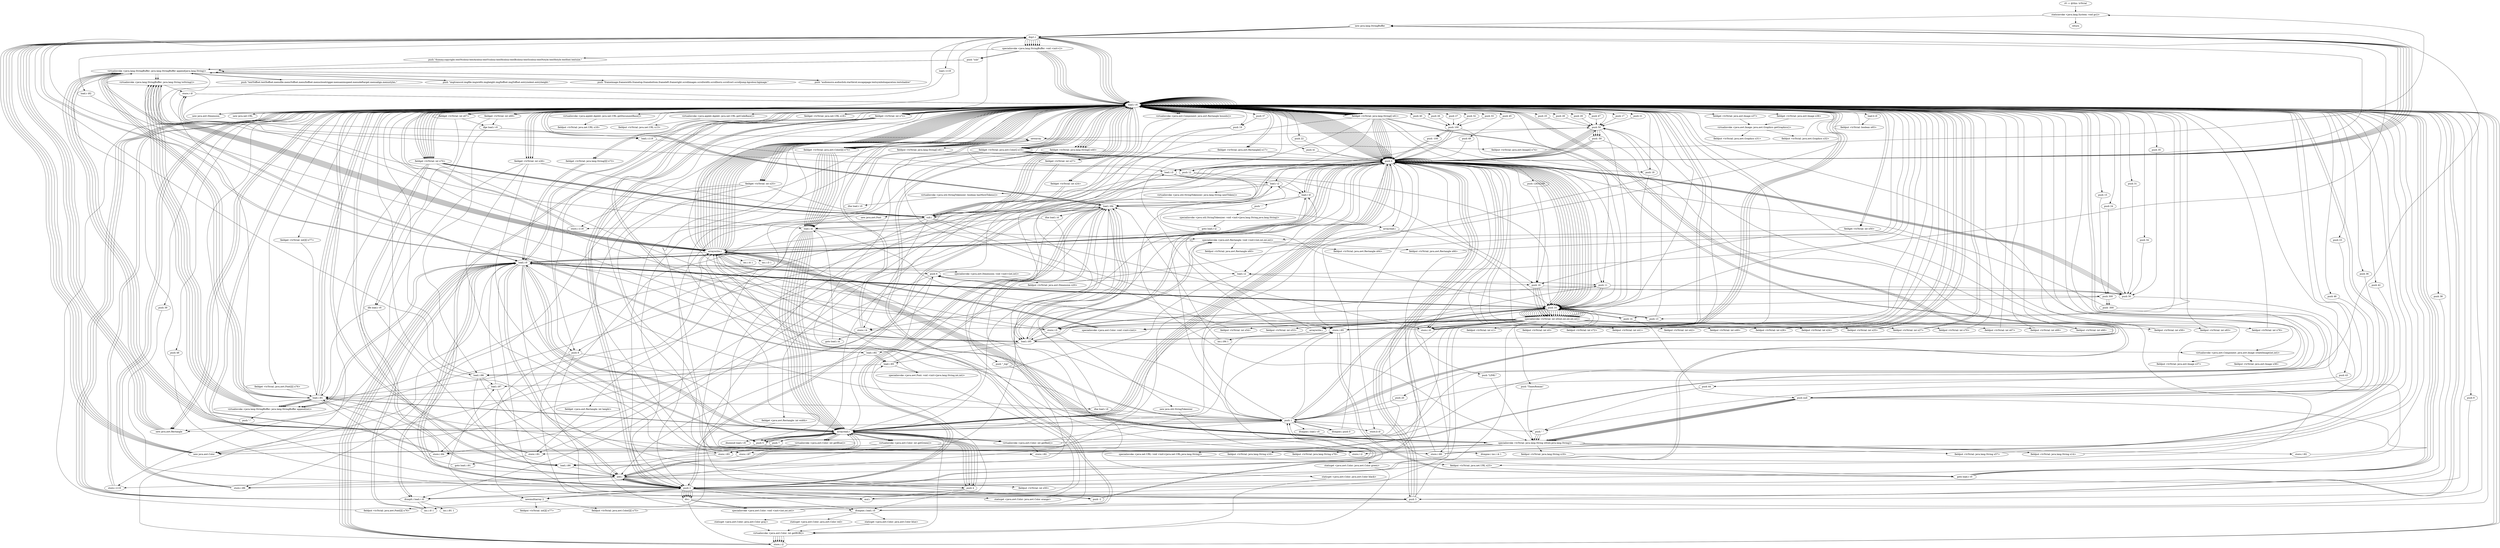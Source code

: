 digraph "" {
    "r0 := @this: tr5trial"
    "staticinvoke <java.lang.System: void gc()>"
    "r0 := @this: tr5trial"->"staticinvoke <java.lang.System: void gc()>";
    "new java.lang.StringBuffer"
    "staticinvoke <java.lang.System: void gc()>"->"new java.lang.StringBuffer";
    "dup1.r"
    "new java.lang.StringBuffer"->"dup1.r";
    "specialinvoke <java.lang.StringBuffer: void <init>()>"
    "dup1.r"->"specialinvoke <java.lang.StringBuffer: void <init>()>";
    "push \"dummy.copyright.textNcolour.textAcolour.textVcolour.textHcolour.textBcolour.textScolour.textNstyle.textHstyle.textfont.textsize.\""
    "specialinvoke <java.lang.StringBuffer: void <init>()>"->"push \"dummy.copyright.textNcolour.textAcolour.textVcolour.textHcolour.textBcolour.textScolour.textNstyle.textHstyle.textfont.textsize.\"";
    "virtualinvoke <java.lang.StringBuffer: java.lang.StringBuffer append(java.lang.String)>"
    "push \"dummy.copyright.textNcolour.textAcolour.textVcolour.textHcolour.textBcolour.textScolour.textNstyle.textHstyle.textfont.textsize.\""->"virtualinvoke <java.lang.StringBuffer: java.lang.StringBuffer append(java.lang.String)>";
    "push \"textYoffset.textXoffset.menufile.menuYoffset.menuXoffset.menuclosetrigger.menuanimspeed.menudeftarget.menualign.menustyles.\""
    "virtualinvoke <java.lang.StringBuffer: java.lang.StringBuffer append(java.lang.String)>"->"push \"textYoffset.textXoffset.menufile.menuYoffset.menuXoffset.menuclosetrigger.menuanimspeed.menudeftarget.menualign.menustyles.\"";
    "push \"textYoffset.textXoffset.menufile.menuYoffset.menuXoffset.menuclosetrigger.menuanimspeed.menudeftarget.menualign.menustyles.\""->"virtualinvoke <java.lang.StringBuffer: java.lang.StringBuffer append(java.lang.String)>";
    "push \"imgtranscol.imgfile.imgwidth.imgheight.imgXoffset.imgYoffset.entryindent.entryheight.\""
    "virtualinvoke <java.lang.StringBuffer: java.lang.StringBuffer append(java.lang.String)>"->"push \"imgtranscol.imgfile.imgwidth.imgheight.imgXoffset.imgYoffset.entryindent.entryheight.\"";
    "push \"imgtranscol.imgfile.imgwidth.imgheight.imgXoffset.imgYoffset.entryindent.entryheight.\""->"virtualinvoke <java.lang.StringBuffer: java.lang.StringBuffer append(java.lang.String)>";
    "push \"frameimage.framewidth.frametop.framebottom.frameleft.frameright.scrollimages.scrollwidth.scrollhoriz.scrollvert.scrolljump.bgcolour.bgimage.\""
    "virtualinvoke <java.lang.StringBuffer: java.lang.StringBuffer append(java.lang.String)>"->"push \"frameimage.framewidth.frametop.framebottom.frameleft.frameright.scrollimages.scrollwidth.scrollhoriz.scrollvert.scrolljump.bgcolour.bgimage.\"";
    "push \"frameimage.framewidth.frametop.framebottom.frameleft.frameright.scrollimages.scrollwidth.scrollhoriz.scrollvert.scrolljump.bgcolour.bgimage.\""->"virtualinvoke <java.lang.StringBuffer: java.lang.StringBuffer append(java.lang.String)>";
    "push \"audiomove.audioclick.startlevel.escapepage.textsymbolseparation.textshadow\""
    "virtualinvoke <java.lang.StringBuffer: java.lang.StringBuffer append(java.lang.String)>"->"push \"audiomove.audioclick.startlevel.escapepage.textsymbolseparation.textshadow\"";
    "push \"audiomove.audioclick.startlevel.escapepage.textsymbolseparation.textshadow\""->"virtualinvoke <java.lang.StringBuffer: java.lang.StringBuffer append(java.lang.String)>";
    "virtualinvoke <java.lang.StringBuffer: java.lang.String toString()>"
    "virtualinvoke <java.lang.StringBuffer: java.lang.StringBuffer append(java.lang.String)>"->"virtualinvoke <java.lang.StringBuffer: java.lang.String toString()>";
    "store.r i0"
    "virtualinvoke <java.lang.StringBuffer: java.lang.String toString()>"->"store.r i0";
    "load.r r0"
    "store.r i0"->"load.r r0";
    "push 50"
    "load.r r0"->"push 50";
    "newarray"
    "push 50"->"newarray";
    "fieldput <tr5trial: java.lang.String[] x61>"
    "newarray"->"fieldput <tr5trial: java.lang.String[] x61>";
    "push 0"
    "fieldput <tr5trial: java.lang.String[] x61>"->"push 0";
    "store.i i3"
    "push 0"->"store.i i3";
    "new java.util.StringTokenizer"
    "store.i i3"->"new java.util.StringTokenizer";
    "store.r i2"
    "new java.util.StringTokenizer"->"store.r i2";
    "load.r i2"
    "store.r i2"->"load.r i2";
    "load.r i0"
    "load.r i2"->"load.r i0";
    "push \".\""
    "load.r i0"->"push \".\"";
    "specialinvoke <java.util.StringTokenizer: void <init>(java.lang.String,java.lang.String)>"
    "push \".\""->"specialinvoke <java.util.StringTokenizer: void <init>(java.lang.String,java.lang.String)>";
    "goto load.r i2"
    "specialinvoke <java.util.StringTokenizer: void <init>(java.lang.String,java.lang.String)>"->"goto load.r i2";
    "goto load.r i2"->"load.r i2";
    "virtualinvoke <java.util.StringTokenizer: boolean hasMoreTokens()>"
    "load.r i2"->"virtualinvoke <java.util.StringTokenizer: boolean hasMoreTokens()>";
    "ifne load.r r0"
    "virtualinvoke <java.util.StringTokenizer: boolean hasMoreTokens()>"->"ifne load.r r0";
    "ifne load.r r0"->"load.r r0";
    "load.r r0"->"load.r r0";
    "push 1"
    "load.r r0"->"push 1";
    "push \" \""
    "push 1"->"push \" \"";
    "specialinvoke <tr5trial: java.lang.String x0(int,java.lang.String)>"
    "push \" \""->"specialinvoke <tr5trial: java.lang.String x0(int,java.lang.String)>";
    "fieldput <tr5trial: java.lang.String x16>"
    "specialinvoke <tr5trial: java.lang.String x0(int,java.lang.String)>"->"fieldput <tr5trial: java.lang.String x16>";
    "fieldput <tr5trial: java.lang.String x16>"->"load.r r0";
    "load.r r0"->"load.r r0";
    "push 14"
    "load.r r0"->"push 14";
    "push null"
    "push 14"->"push null";
    "push null"->"specialinvoke <tr5trial: java.lang.String x0(int,java.lang.String)>";
    "fieldput <tr5trial: java.lang.String x79>"
    "specialinvoke <tr5trial: java.lang.String x0(int,java.lang.String)>"->"fieldput <tr5trial: java.lang.String x79>";
    "fieldput <tr5trial: java.lang.String x79>"->"load.r r0";
    "load.r r0"->"load.r r0";
    "push 15"
    "load.r r0"->"push 15";
    "push 300"
    "push 15"->"push 300";
    "push -300"
    "push 300"->"push -300";
    "push -300"->"push 0";
    "push 10"
    "push 0"->"push 10";
    "specialinvoke <tr5trial: int x0(int,int,int,int,int)>"
    "push 10"->"specialinvoke <tr5trial: int x0(int,int,int,int,int)>";
    "fieldput <tr5trial: int x54>"
    "specialinvoke <tr5trial: int x0(int,int,int,int,int)>"->"fieldput <tr5trial: int x54>";
    "fieldput <tr5trial: int x54>"->"load.r r0";
    "load.r r0"->"load.r r0";
    "push 16"
    "load.r r0"->"push 16";
    "push 16"->"push 300";
    "push 300"->"push -300";
    "push 2"
    "push -300"->"push 2";
    "push 2"->"push 10";
    "push 10"->"specialinvoke <tr5trial: int x0(int,int,int,int,int)>";
    "fieldput <tr5trial: int x53>"
    "specialinvoke <tr5trial: int x0(int,int,int,int,int)>"->"fieldput <tr5trial: int x53>";
    "fieldput <tr5trial: int x53>"->"load.r r0";
    "load.r r0"->"load.r r0";
    "push 17"
    "load.r r0"->"push 17";
    "push 17"->"push 50";
    "push 50"->"push 0";
    "push 0"->"push 0";
    "push 0"->"push 10";
    "push 10"->"specialinvoke <tr5trial: int x0(int,int,int,int,int)>";
    "fieldput <tr5trial: int x1>"
    "specialinvoke <tr5trial: int x0(int,int,int,int,int)>"->"fieldput <tr5trial: int x1>";
    "fieldput <tr5trial: int x1>"->"load.r r0";
    "load.r r0"->"load.r r0";
    "push 18"
    "load.r r0"->"push 18";
    "push 18"->"push 50";
    "push 50"->"push 0";
    "push 0"->"push 10";
    "push 10"->"push 10";
    "push 10"->"specialinvoke <tr5trial: int x0(int,int,int,int,int)>";
    "fieldput <tr5trial: int x0>"
    "specialinvoke <tr5trial: int x0(int,int,int,int,int)>"->"fieldput <tr5trial: int x0>";
    "fieldput <tr5trial: int x0>"->"load.r r0";
    "load.r r0"->"load.r r0";
    "push 19"
    "load.r r0"->"push 19";
    "push \"_top\""
    "push 19"->"push \"_top\"";
    "push \"_top\""->"specialinvoke <tr5trial: java.lang.String x0(int,java.lang.String)>";
    "fieldput <tr5trial: java.lang.String x19>"
    "specialinvoke <tr5trial: java.lang.String x0(int,java.lang.String)>"->"fieldput <tr5trial: java.lang.String x19>";
    "fieldput <tr5trial: java.lang.String x19>"->"load.r r0";
    "push 20"
    "load.r r0"->"push 20";
    "push 20"->"push 1";
    "push 1"->"push 0";
    "push 0"->"push 0";
    "push 0"->"push 10";
    "push 10"->"specialinvoke <tr5trial: int x0(int,int,int,int,int)>";
    "specialinvoke <tr5trial: int x0(int,int,int,int,int)>"->"push 1";
    "ifcmpne.i push 0"
    "push 1"->"ifcmpne.i push 0";
    "ifcmpne.i push 0"->"push 1";
    "store.b i0"
    "push 1"->"store.b i0";
    "goto load.r r0"
    "store.b i0"->"goto load.r r0";
    "goto load.r r0"->"load.r r0";
    "load.b i0"
    "load.r r0"->"load.b i0";
    "fieldput <tr5trial: boolean x65>"
    "load.b i0"->"fieldput <tr5trial: boolean x65>";
    "fieldput <tr5trial: boolean x65>"->"load.r r0";
    "load.r r0"->"load.r r0";
    "push 21"
    "load.r r0"->"push 21";
    "push 21"->"push 50";
    "push 50"->"push 2";
    "push 3"
    "push 2"->"push 3";
    "push 3"->"push 10";
    "push 10"->"specialinvoke <tr5trial: int x0(int,int,int,int,int)>";
    "fieldput <tr5trial: int x72>"
    "specialinvoke <tr5trial: int x0(int,int,int,int,int)>"->"fieldput <tr5trial: int x72>";
    "fieldput <tr5trial: int x72>"->"load.r r0";
    "fieldget <tr5trial: java.awt.Color[] x15>"
    "load.r r0"->"fieldget <tr5trial: java.awt.Color[] x15>";
    "fieldget <tr5trial: java.awt.Color[] x15>"->"push 1";
    "new java.awt.Color"
    "push 1"->"new java.awt.Color";
    "new java.awt.Color"->"dup1.r";
    "dup1.r"->"load.r r0";
    "push 22"
    "load.r r0"->"push 22";
    "push 22"->"push 0";
    "push 0"->"push 0";
    "push 12632256"
    "push 0"->"push 12632256";
    "push 12632256"->"push 16";
    "push 16"->"specialinvoke <tr5trial: int x0(int,int,int,int,int)>";
    "specialinvoke <java.awt.Color: void <init>(int)>"
    "specialinvoke <tr5trial: int x0(int,int,int,int,int)>"->"specialinvoke <java.awt.Color: void <init>(int)>";
    "arraywrite.r"
    "specialinvoke <java.awt.Color: void <init>(int)>"->"arraywrite.r";
    "arraywrite.r"->"load.r r0";
    "fieldget <tr5trial: java.lang.String[] x40>"
    "load.r r0"->"fieldget <tr5trial: java.lang.String[] x40>";
    "fieldget <tr5trial: java.lang.String[] x40>"->"push 2";
    "push 2"->"load.r r0";
    "push 23"
    "load.r r0"->"push 23";
    "push 23"->"push null";
    "push null"->"specialinvoke <tr5trial: java.lang.String x0(int,java.lang.String)>";
    "specialinvoke <tr5trial: java.lang.String x0(int,java.lang.String)>"->"arraywrite.r";
    "arraywrite.r"->"load.r r0";
    "new java.awt.Dimension"
    "load.r r0"->"new java.awt.Dimension";
    "new java.awt.Dimension"->"dup1.r";
    "dup1.r"->"load.r r0";
    "push 24"
    "load.r r0"->"push 24";
    "push 24"->"push 300";
    "push 300"->"push 10";
    "push 13"
    "push 10"->"push 13";
    "push 13"->"push 10";
    "push 10"->"specialinvoke <tr5trial: int x0(int,int,int,int,int)>";
    "specialinvoke <tr5trial: int x0(int,int,int,int,int)>"->"load.r r0";
    "push 25"
    "load.r r0"->"push 25";
    "push 25"->"push 50";
    "push 50"->"push 10";
    "push 10"->"push 14";
    "push 14"->"push 10";
    "push 10"->"specialinvoke <tr5trial: int x0(int,int,int,int,int)>";
    "store.i i0"
    "specialinvoke <tr5trial: int x0(int,int,int,int,int)>"->"store.i i0";
    "load.i i0"
    "store.i i0"->"load.i i0";
    "specialinvoke <java.awt.Dimension: void <init>(int,int)>"
    "load.i i0"->"specialinvoke <java.awt.Dimension: void <init>(int,int)>";
    "fieldput <tr5trial: java.awt.Dimension x20>"
    "specialinvoke <java.awt.Dimension: void <init>(int,int)>"->"fieldput <tr5trial: java.awt.Dimension x20>";
    "fieldput <tr5trial: java.awt.Dimension x20>"->"load.r r0";
    "load.r r0"->"load.r r0";
    "push 26"
    "load.r r0"->"push 26";
    "push 100"
    "push 26"->"push 100";
    "push -100"
    "push 100"->"push -100";
    "push -100"->"push 0";
    "push 0"->"push 10";
    "push 10"->"specialinvoke <tr5trial: int x0(int,int,int,int,int)>";
    "fieldput <tr5trial: int x41>"
    "specialinvoke <tr5trial: int x0(int,int,int,int,int)>"->"fieldput <tr5trial: int x41>";
    "fieldput <tr5trial: int x41>"->"load.r r0";
    "load.r r0"->"load.r r0";
    "push 27"
    "load.r r0"->"push 27";
    "push 27"->"push 100";
    "push 100"->"push -100";
    "push -100"->"push 0";
    "push 0"->"push 10";
    "push 10"->"specialinvoke <tr5trial: int x0(int,int,int,int,int)>";
    "fieldput <tr5trial: int x42>"
    "specialinvoke <tr5trial: int x0(int,int,int,int,int)>"->"fieldput <tr5trial: int x42>";
    "fieldput <tr5trial: int x42>"->"load.r r0";
    "load.r r0"->"load.r r0";
    "push 28"
    "load.r r0"->"push 28";
    "push 28"->"push 50";
    "push 50"->"push 0";
    "push 12"
    "push 0"->"push 12";
    "push 12"->"push 10";
    "push 10"->"specialinvoke <tr5trial: int x0(int,int,int,int,int)>";
    "fieldput <tr5trial: int x49>"
    "specialinvoke <tr5trial: int x0(int,int,int,int,int)>"->"fieldput <tr5trial: int x49>";
    "fieldput <tr5trial: int x49>"->"load.r r0";
    "load.r r0"->"load.i i0";
    "load.i i0"->"load.r r0";
    "push 29"
    "load.r r0"->"push 29";
    "push 29"->"push 50";
    "push -50"
    "push 50"->"push -50";
    "push -50"->"push 0";
    "push 0"->"push 10";
    "push 10"->"specialinvoke <tr5trial: int x0(int,int,int,int,int)>";
    "add.i"
    "specialinvoke <tr5trial: int x0(int,int,int,int,int)>"->"add.i";
    "fieldput <tr5trial: int x50>"
    "add.i"->"fieldput <tr5trial: int x50>";
    "fieldput <tr5trial: int x50>"->"load.r r0";
    "load.r r0"->"fieldget <tr5trial: java.lang.String[] x40>";
    "fieldget <tr5trial: java.lang.String[] x40>"->"push 1";
    "push 1"->"load.r r0";
    "push 30"
    "load.r r0"->"push 30";
    "push 30"->"push null";
    "push null"->"specialinvoke <tr5trial: java.lang.String x0(int,java.lang.String)>";
    "specialinvoke <tr5trial: java.lang.String x0(int,java.lang.String)>"->"arraywrite.r";
    "arraywrite.r"->"load.r r0";
    "push 31"
    "load.r r0"->"push 31";
    "push 31"->"push 30";
    "push 30"->"push 0";
    "push 0"->"push 0";
    "push 0"->"push 10";
    "push 10"->"specialinvoke <tr5trial: int x0(int,int,int,int,int)>";
    "specialinvoke <tr5trial: int x0(int,int,int,int,int)>"->"store.i i0";
    "store.i i0"->"load.r r0";
    "load.r r0"->"load.r r0";
    "push 32"
    "load.r r0"->"push 32";
    "push 32"->"push 100";
    "push 100"->"push 0";
    "push 0"->"load.i i0";
    "load.i i0"->"push 10";
    "push 10"->"specialinvoke <tr5trial: int x0(int,int,int,int,int)>";
    "fieldput <tr5trial: int x28>"
    "specialinvoke <tr5trial: int x0(int,int,int,int,int)>"->"fieldput <tr5trial: int x28>";
    "fieldput <tr5trial: int x28>"->"load.r r0";
    "load.r r0"->"load.r r0";
    "push 33"
    "load.r r0"->"push 33";
    "push 33"->"push 100";
    "push 100"->"push 0";
    "push 0"->"load.i i0";
    "load.i i0"->"push 10";
    "push 10"->"specialinvoke <tr5trial: int x0(int,int,int,int,int)>";
    "fieldput <tr5trial: int x24>"
    "specialinvoke <tr5trial: int x0(int,int,int,int,int)>"->"fieldput <tr5trial: int x24>";
    "fieldput <tr5trial: int x24>"->"load.r r0";
    "load.r r0"->"load.r r0";
    "push 34"
    "load.r r0"->"push 34";
    "push 34"->"push 30";
    "push 30"->"push 0";
    "push 0"->"load.i i0";
    "load.i i0"->"push 10";
    "push 10"->"specialinvoke <tr5trial: int x0(int,int,int,int,int)>";
    "fieldput <tr5trial: int x25>"
    "specialinvoke <tr5trial: int x0(int,int,int,int,int)>"->"fieldput <tr5trial: int x25>";
    "fieldput <tr5trial: int x25>"->"load.r r0";
    "load.r r0"->"load.r r0";
    "push 35"
    "load.r r0"->"push 35";
    "push 35"->"push 30";
    "push 30"->"push 0";
    "push 0"->"load.i i0";
    "load.i i0"->"push 10";
    "push 10"->"specialinvoke <tr5trial: int x0(int,int,int,int,int)>";
    "fieldput <tr5trial: int x27>"
    "specialinvoke <tr5trial: int x0(int,int,int,int,int)>"->"fieldput <tr5trial: int x27>";
    "fieldput <tr5trial: int x27>"->"load.r r0";
    "load.r r0"->"fieldget <tr5trial: java.lang.String[] x40>";
    "fieldget <tr5trial: java.lang.String[] x40>"->"push 1";
    "arrayread.r"
    "push 1"->"arrayread.r";
    "ifnonnull load.r r0"
    "arrayread.r"->"ifnonnull load.r r0";
    "ifnonnull load.r r0"->"load.r r0";
    "load.r r0"->"push 0";
    "push 0"->"fieldput <tr5trial: int x28>";
    "fieldput <tr5trial: int x28>"->"load.r r0";
    "load.r r0"->"push 0";
    "push 0"->"fieldput <tr5trial: int x24>";
    "fieldput <tr5trial: int x24>"->"load.r r0";
    "load.r r0"->"push 0";
    "push 0"->"fieldput <tr5trial: int x25>";
    "fieldput <tr5trial: int x25>"->"load.r r0";
    "load.r r0"->"push 0";
    "push 0"->"fieldput <tr5trial: int x27>";
    "fieldput <tr5trial: int x27>"->"load.r r0";
    "load.r r0"->"fieldget <tr5trial: java.lang.String[] x40>";
    "fieldget <tr5trial: java.lang.String[] x40>"->"push 3";
    "push 3"->"load.r r0";
    "push 36"
    "load.r r0"->"push 36";
    "push 36"->"push null";
    "push null"->"specialinvoke <tr5trial: java.lang.String x0(int,java.lang.String)>";
    "specialinvoke <tr5trial: java.lang.String x0(int,java.lang.String)>"->"arraywrite.r";
    "arraywrite.r"->"load.r r0";
    "load.r r0"->"load.r r0";
    "push 37"
    "load.r r0"->"push 37";
    "push 37"->"push 19";
    "push 7"
    "push 19"->"push 7";
    "push 11"
    "push 7"->"push 11";
    "push 11"->"push 10";
    "push 10"->"specialinvoke <tr5trial: int x0(int,int,int,int,int)>";
    "fieldput <tr5trial: int x70>"
    "specialinvoke <tr5trial: int x0(int,int,int,int,int)>"->"fieldput <tr5trial: int x70>";
    "fieldput <tr5trial: int x70>"->"load.r r0";
    "load.r r0"->"load.r r0";
    "push 38"
    "load.r r0"->"push 38";
    "push 38"->"push 2";
    "push -2"
    "push 2"->"push -2";
    "push -2"->"push 1";
    "push 1"->"push 10";
    "push 10"->"specialinvoke <tr5trial: int x0(int,int,int,int,int)>";
    "fieldput <tr5trial: int x67>"
    "specialinvoke <tr5trial: int x0(int,int,int,int,int)>"->"fieldput <tr5trial: int x67>";
    "fieldput <tr5trial: int x67>"->"load.r r0";
    "load.r r0"->"load.r r0";
    "push 39"
    "load.r r0"->"push 39";
    "push 39"->"push 2";
    "push 2"->"push -2";
    "push -2"->"push 1";
    "push 1"->"push 10";
    "push 10"->"specialinvoke <tr5trial: int x0(int,int,int,int,int)>";
    "fieldput <tr5trial: int x69>"
    "specialinvoke <tr5trial: int x0(int,int,int,int,int)>"->"fieldput <tr5trial: int x69>";
    "fieldput <tr5trial: int x69>"->"load.r r0";
    "load.r r0"->"load.r r0";
    "push 40"
    "load.r r0"->"push 40";
    "push 40"->"push 100";
    "push 100"->"push 10";
    "push 10"->"push 10";
    "push 10"->"push 10";
    "push 10"->"specialinvoke <tr5trial: int x0(int,int,int,int,int)>";
    "fieldput <tr5trial: int x68>"
    "specialinvoke <tr5trial: int x0(int,int,int,int,int)>"->"fieldput <tr5trial: int x68>";
    "fieldput <tr5trial: int x68>"->"load.r r0";
    "load.r r0"->"fieldget <tr5trial: java.awt.Color[] x15>";
    "fieldget <tr5trial: java.awt.Color[] x15>"->"push 0";
    "push 0"->"new java.awt.Color";
    "new java.awt.Color"->"dup1.r";
    "dup1.r"->"load.r r0";
    "push 41"
    "load.r r0"->"push 41";
    "push 41"->"push 0";
    "push 0"->"push 0";
    "push 0"->"push 0";
    "push 0"->"push 16";
    "push 16"->"specialinvoke <tr5trial: int x0(int,int,int,int,int)>";
    "specialinvoke <tr5trial: int x0(int,int,int,int,int)>"->"specialinvoke <java.awt.Color: void <init>(int)>";
    "specialinvoke <java.awt.Color: void <init>(int)>"->"arraywrite.r";
    "arraywrite.r"->"load.r r0";
    "load.r r0"->"fieldget <tr5trial: java.lang.String[] x40>";
    "fieldget <tr5trial: java.lang.String[] x40>"->"push 0";
    "push 0"->"load.r r0";
    "push 42"
    "load.r r0"->"push 42";
    "push 42"->"push null";
    "push null"->"specialinvoke <tr5trial: java.lang.String x0(int,java.lang.String)>";
    "specialinvoke <tr5trial: java.lang.String x0(int,java.lang.String)>"->"arraywrite.r";
    "arraywrite.r"->"load.r r0";
    "load.r r0"->"load.r r0";
    "push 43"
    "load.r r0"->"push 43";
    "push 43"->"push \" \"";
    "push \" \""->"specialinvoke <tr5trial: java.lang.String x0(int,java.lang.String)>";
    "fieldput <tr5trial: java.lang.String x57>"
    "specialinvoke <tr5trial: java.lang.String x0(int,java.lang.String)>"->"fieldput <tr5trial: java.lang.String x57>";
    "fieldput <tr5trial: java.lang.String x57>"->"load.r r0";
    "load.r r0"->"load.r r0";
    "push 44"
    "load.r r0"->"push 44";
    "push 44"->"push \" \"";
    "push \" \""->"specialinvoke <tr5trial: java.lang.String x0(int,java.lang.String)>";
    "fieldput <tr5trial: java.lang.String x14>"
    "specialinvoke <tr5trial: java.lang.String x0(int,java.lang.String)>"->"fieldput <tr5trial: java.lang.String x14>";
    "fieldput <tr5trial: java.lang.String x14>"->"load.r r0";
    "load.r r0"->"load.r r0";
    "push 45"
    "load.r r0"->"push 45";
    "push 49"
    "push 45"->"push 49";
    "push 49"->"push 0";
    "push 0"->"push 2";
    "push 2"->"push 10";
    "push 10"->"specialinvoke <tr5trial: int x0(int,int,int,int,int)>";
    "fieldput <tr5trial: int x58>"
    "specialinvoke <tr5trial: int x0(int,int,int,int,int)>"->"fieldput <tr5trial: int x58>";
    "fieldput <tr5trial: int x58>"->"load.r r0";
    "load.r r0"->"load.r r0";
    "virtualinvoke <java.applet.Applet: java.net.URL getDocumentBase()>"
    "load.r r0"->"virtualinvoke <java.applet.Applet: java.net.URL getDocumentBase()>";
    "fieldput <tr5trial: java.net.URL x18>"
    "virtualinvoke <java.applet.Applet: java.net.URL getDocumentBase()>"->"fieldput <tr5trial: java.net.URL x18>";
    "fieldput <tr5trial: java.net.URL x18>"->"load.r r0";
    "load.r r0"->"load.r r0";
    "virtualinvoke <java.applet.Applet: java.net.URL getCodeBase()>"
    "load.r r0"->"virtualinvoke <java.applet.Applet: java.net.URL getCodeBase()>";
    "fieldput <tr5trial: java.net.URL x13>"
    "virtualinvoke <java.applet.Applet: java.net.URL getCodeBase()>"->"fieldput <tr5trial: java.net.URL x13>";
    "fieldput <tr5trial: java.net.URL x13>"->"load.r r0";
    "new java.net.URL"
    "load.r r0"->"new java.net.URL";
    "new java.net.URL"->"dup1.r";
    "dup1.r"->"load.r r0";
    "fieldget <tr5trial: java.net.URL x18>"
    "load.r r0"->"fieldget <tr5trial: java.net.URL x18>";
    "fieldget <tr5trial: java.net.URL x18>"->"load.r r0";
    "push 46"
    "load.r r0"->"push 46";
    "push 46"->"push null";
    "push null"->"specialinvoke <tr5trial: java.lang.String x0(int,java.lang.String)>";
    "specialinvoke <java.net.URL: void <init>(java.net.URL,java.lang.String)>"
    "specialinvoke <tr5trial: java.lang.String x0(int,java.lang.String)>"->"specialinvoke <java.net.URL: void <init>(java.net.URL,java.lang.String)>";
    "fieldput <tr5trial: java.net.URL x23>"
    "specialinvoke <java.net.URL: void <init>(java.net.URL,java.lang.String)>"->"fieldput <tr5trial: java.net.URL x23>";
    "fieldput <tr5trial: java.net.URL x23>"->"goto load.r r0";
    "goto load.r r0"->"load.r r0";
    "load.r r0"->"load.r r0";
    "push 47"
    "load.r r0"->"push 47";
    "push 47"->"push 50";
    "push 50"->"push 0";
    "push 0"->"push 18";
    "push 18"->"push 10";
    "push 10"->"specialinvoke <tr5trial: int x0(int,int,int,int,int)>";
    "fieldput <tr5trial: int x83>"
    "specialinvoke <tr5trial: int x0(int,int,int,int,int)>"->"fieldput <tr5trial: int x83>";
    "fieldput <tr5trial: int x83>"->"load.r r0";
    "load.r r0"->"load.r r0";
    "push 48"
    "load.r r0"->"push 48";
    "push 48"->"push 2";
    "push 2"->"push 0";
    "push 0"->"push 0";
    "push 0"->"push 10";
    "push 10"->"specialinvoke <tr5trial: int x0(int,int,int,int,int)>";
    "fieldput <tr5trial: int x78>"
    "specialinvoke <tr5trial: int x0(int,int,int,int,int)>"->"fieldput <tr5trial: int x78>";
    "fieldput <tr5trial: int x78>"->"load.r r0";
    "load.r r0"->"fieldget <tr5trial: java.awt.Color[] x15>";
    "fieldget <tr5trial: java.awt.Color[] x15>"->"push 2";
    "staticget <java.awt.Color: java.awt.Color orange>"
    "push 2"->"staticget <java.awt.Color: java.awt.Color orange>";
    "staticget <java.awt.Color: java.awt.Color orange>"->"arraywrite.r";
    "arraywrite.r"->"push 0";
    "push 0"->"store.i i0";
    "store.i i0"->"load.r r0";
    "fieldget <tr5trial: java.lang.String[] x61>"
    "load.r r0"->"fieldget <tr5trial: java.lang.String[] x61>";
    "fieldget <tr5trial: java.lang.String[] x61>"->"push 0";
    "push 0"->"new java.lang.StringBuffer";
    "new java.lang.StringBuffer"->"dup1.r";
    "dup1.r"->"specialinvoke <java.lang.StringBuffer: void <init>()>";
    "push \"sub\""
    "specialinvoke <java.lang.StringBuffer: void <init>()>"->"push \"sub\"";
    "push \"sub\""->"virtualinvoke <java.lang.StringBuffer: java.lang.StringBuffer append(java.lang.String)>";
    "virtualinvoke <java.lang.StringBuffer: java.lang.StringBuffer append(java.lang.String)>"->"load.i i0";
    "virtualinvoke <java.lang.StringBuffer: java.lang.StringBuffer append(int)>"
    "load.i i0"->"virtualinvoke <java.lang.StringBuffer: java.lang.StringBuffer append(int)>";
    "virtualinvoke <java.lang.StringBuffer: java.lang.StringBuffer append(int)>"->"virtualinvoke <java.lang.StringBuffer: java.lang.String toString()>";
    "virtualinvoke <java.lang.StringBuffer: java.lang.String toString()>"->"arraywrite.r";
    "arraywrite.r"->"load.r r0";
    "fieldget <tr5trial: java.lang.String[][] x73>"
    "load.r r0"->"fieldget <tr5trial: java.lang.String[][] x73>";
    "fieldget <tr5trial: java.lang.String[][] x73>"->"load.i i0";
    "load.i i0"->"arrayread.r";
    "arrayread.r"->"push 0";
    "push 0"->"load.r r0";
    "load.r r0"->"push 0";
    "push \"LINK:\""
    "push 0"->"push \"LINK:\"";
    "push \"LINK:\""->"specialinvoke <tr5trial: java.lang.String x0(int,java.lang.String)>";
    "specialinvoke <tr5trial: java.lang.String x0(int,java.lang.String)>"->"arraywrite.r";
    "arraywrite.r"->"load.r r0";
    "load.r r0"->"fieldget <tr5trial: java.lang.String[][] x73>";
    "fieldget <tr5trial: java.lang.String[][] x73>"->"load.i i0";
    "load.i i0"->"arrayread.r";
    "arrayread.r"->"push 1";
    "push 1"->"new java.lang.StringBuffer";
    "new java.lang.StringBuffer"->"dup1.r";
    "dup1.r"->"specialinvoke <java.lang.StringBuffer: void <init>()>";
    "specialinvoke <java.lang.StringBuffer: void <init>()>"->"push \"sub\"";
    "push \"sub\""->"virtualinvoke <java.lang.StringBuffer: java.lang.StringBuffer append(java.lang.String)>";
    "virtualinvoke <java.lang.StringBuffer: java.lang.StringBuffer append(java.lang.String)>"->"load.i i0";
    "load.i i0"->"virtualinvoke <java.lang.StringBuffer: java.lang.StringBuffer append(int)>";
    "push \":\""
    "virtualinvoke <java.lang.StringBuffer: java.lang.StringBuffer append(int)>"->"push \":\"";
    "push \":\""->"virtualinvoke <java.lang.StringBuffer: java.lang.StringBuffer append(java.lang.String)>";
    "virtualinvoke <java.lang.StringBuffer: java.lang.StringBuffer append(java.lang.String)>"->"virtualinvoke <java.lang.StringBuffer: java.lang.String toString()>";
    "virtualinvoke <java.lang.StringBuffer: java.lang.String toString()>"->"arraywrite.r";
    "inc.i i0 1"
    "arraywrite.r"->"inc.i i0 1";
    "inc.i i0 1"->"load.i i0";
    "load.i i0"->"push 10";
    "ifcmplt.i load.r r0"
    "push 10"->"ifcmplt.i load.r r0";
    "ifcmplt.i load.r r0"->"load.r r0";
    "load.r r0"->"load.r r0";
    "fieldget <tr5trial: int x72>"
    "load.r r0"->"fieldget <tr5trial: int x72>";
    "fieldget <tr5trial: int x72>"->"push 2";
    "newmultiarray 2"
    "push 2"->"newmultiarray 2";
    "fieldput <tr5trial: java.awt.Font[][] x76>"
    "newmultiarray 2"->"fieldput <tr5trial: java.awt.Font[][] x76>";
    "fieldput <tr5trial: java.awt.Font[][] x76>"->"load.r r0";
    "load.r r0"->"load.r r0";
    "load.r r0"->"fieldget <tr5trial: int x72>";
    "push 8"
    "fieldget <tr5trial: int x72>"->"push 8";
    "push 8"->"newmultiarray 2";
    "fieldput <tr5trial: java.awt.Color[][] x75>"
    "newmultiarray 2"->"fieldput <tr5trial: java.awt.Color[][] x75>";
    "fieldput <tr5trial: java.awt.Color[][] x75>"->"load.r r0";
    "load.r r0"->"load.r r0";
    "load.r r0"->"fieldget <tr5trial: int x72>";
    "fieldget <tr5trial: int x72>"->"push 2";
    "push 2"->"newmultiarray 2";
    "fieldput <tr5trial: int[][] x77>"
    "newmultiarray 2"->"fieldput <tr5trial: int[][] x77>";
    "fieldput <tr5trial: int[][] x77>"->"push 0";
    "push 0"->"store.i i0";
    "store.i i0"->"load.r r0";
    "load.r r0"->"fieldget <tr5trial: java.lang.String[] x61>";
    "fieldget <tr5trial: java.lang.String[] x61>"->"push 0";
    "push 0"->"load.r r0";
    "load.r r0"->"fieldget <tr5trial: java.lang.String[] x61>";
    "fieldget <tr5trial: java.lang.String[] x61>"->"push 2";
    "push 2"->"load.i i0";
    "load.i i0"->"add.i";
    "add.i"->"arrayread.r";
    "arrayread.r"->"arraywrite.r";
    "staticget <java.awt.Color: java.awt.Color black>"
    "arraywrite.r"->"staticget <java.awt.Color: java.awt.Color black>";
    "virtualinvoke <java.awt.Color: int getRGB()>"
    "staticget <java.awt.Color: java.awt.Color black>"->"virtualinvoke <java.awt.Color: int getRGB()>";
    "store.i i2"
    "virtualinvoke <java.awt.Color: int getRGB()>"->"store.i i2";
    "store.i i2"->"load.i i0";
    "push 5"
    "load.i i0"->"push 5";
    "ifcmpne.i load.i i0"
    "push 5"->"ifcmpne.i load.i i0";
    "staticget <java.awt.Color: java.awt.Color gray>"
    "ifcmpne.i load.i i0"->"staticget <java.awt.Color: java.awt.Color gray>";
    "staticget <java.awt.Color: java.awt.Color gray>"->"virtualinvoke <java.awt.Color: int getRGB()>";
    "virtualinvoke <java.awt.Color: int getRGB()>"->"store.i i2";
    "store.i i2"->"load.i i0";
    "push 4"
    "load.i i0"->"push 4";
    "push 4"->"ifcmpne.i load.i i0";
    "ifcmpne.i load.i i0"->"load.r r0";
    "load.r r0"->"fieldget <tr5trial: java.awt.Color[] x15>";
    "fieldget <tr5trial: java.awt.Color[] x15>"->"push 0";
    "push 0"->"arrayread.r";
    "arrayread.r"->"virtualinvoke <java.awt.Color: int getRGB()>";
    "virtualinvoke <java.awt.Color: int getRGB()>"->"store.i i2";
    "store.i i2"->"load.i i0";
    "load.i i0"->"push 3";
    "push 3"->"ifcmpne.i load.i i0";
    "staticget <java.awt.Color: java.awt.Color red>"
    "ifcmpne.i load.i i0"->"staticget <java.awt.Color: java.awt.Color red>";
    "staticget <java.awt.Color: java.awt.Color red>"->"virtualinvoke <java.awt.Color: int getRGB()>";
    "virtualinvoke <java.awt.Color: int getRGB()>"->"store.i i2";
    "store.i i2"->"load.i i0";
    "load.i i0"->"push 2";
    "push 2"->"ifcmpne.i load.i i0";
    "staticget <java.awt.Color: java.awt.Color blue>"
    "ifcmpne.i load.i i0"->"staticget <java.awt.Color: java.awt.Color blue>";
    "staticget <java.awt.Color: java.awt.Color blue>"->"virtualinvoke <java.awt.Color: int getRGB()>";
    "virtualinvoke <java.awt.Color: int getRGB()>"->"store.i i2";
    "store.i i2"->"load.i i0";
    "load.i i0"->"push 1";
    "ifcmpne.i load.r r0"
    "push 1"->"ifcmpne.i load.r r0";
    "staticget <java.awt.Color: java.awt.Color green>"
    "ifcmpne.i load.r r0"->"staticget <java.awt.Color: java.awt.Color green>";
    "staticget <java.awt.Color: java.awt.Color green>"->"virtualinvoke <java.awt.Color: int getRGB()>";
    "virtualinvoke <java.awt.Color: int getRGB()>"->"store.i i2";
    "store.i i2"->"load.r r0";
    "load.r r0"->"push 0";
    "push 0"->"push 0";
    "push 0"->"push 0";
    "load.i i2"
    "push 0"->"load.i i2";
    "load.i i2"->"push 16";
    "push 16"->"specialinvoke <tr5trial: int x0(int,int,int,int,int)>";
    "specialinvoke <tr5trial: int x0(int,int,int,int,int)>"->"store.i i3";
    "store.i i3"->"push 0";
    "store.i i4"
    "push 0"->"store.i i4";
    "goto load.i i4"
    "store.i i4"->"goto load.i i4";
    "load.i i4"
    "goto load.i i4"->"load.i i4";
    "load.i i4"->"load.r r0";
    "load.r r0"->"fieldget <tr5trial: int x72>";
    "fieldget <tr5trial: int x72>"->"ifcmplt.i load.r r0";
    "ifcmplt.i load.r r0"->"inc.i i0 1";
    "inc.i i0 1"->"load.i i0";
    "push 6"
    "load.i i0"->"push 6";
    "push 6"->"ifcmplt.i load.r r0";
    "ifcmplt.i load.r r0"->"push 2";
    "push 2"->"newarray";
    "newarray"->"store.r i0";
    "store.r i0"->"load.r i0";
    "load.r i0"->"push 0";
    "push 0"->"load.r r0";
    "load.r r0"->"push 8";
    "push 8"->"push 3";
    "push 3"->"push 0";
    "push 0"->"push 0";
    "push 0"->"push 10";
    "push 10"->"specialinvoke <tr5trial: int x0(int,int,int,int,int)>";
    "arraywrite.i"
    "specialinvoke <tr5trial: int x0(int,int,int,int,int)>"->"arraywrite.i";
    "arraywrite.i"->"load.r i0";
    "load.r i0"->"push 1";
    "push 1"->"load.r r0";
    "push 9"
    "load.r r0"->"push 9";
    "push 9"->"push 3";
    "push 3"->"push 0";
    "push 0"->"load.r i0";
    "load.r i0"->"push 0";
    "arrayread.i"
    "push 0"->"arrayread.i";
    "arrayread.i"->"push 10";
    "push 10"->"specialinvoke <tr5trial: int x0(int,int,int,int,int)>";
    "specialinvoke <tr5trial: int x0(int,int,int,int,int)>"->"arraywrite.i";
    "arraywrite.i"->"load.r r0";
    "load.r r0"->"push 10";
    "push \"TimesRoman\""
    "push 10"->"push \"TimesRoman\"";
    "push \"TimesRoman\""->"specialinvoke <tr5trial: java.lang.String x0(int,java.lang.String)>";
    "specialinvoke <tr5trial: java.lang.String x0(int,java.lang.String)>"->"store.r i2";
    "store.r i2"->"load.r r0";
    "load.r r0"->"push 11";
    "push 11"->"push 30";
    "push 30"->"push 6";
    "push 6"->"push 11";
    "push 11"->"push 10";
    "push 10"->"specialinvoke <tr5trial: int x0(int,int,int,int,int)>";
    "specialinvoke <tr5trial: int x0(int,int,int,int,int)>"->"store.i i3";
    "store.i i3"->"load.r r0";
    "load.r r0"->"push 12";
    "push 12"->"push 50";
    "push 50"->"push -50";
    "push -50"->"push 0";
    "push 0"->"push 10";
    "push 10"->"specialinvoke <tr5trial: int x0(int,int,int,int,int)>";
    "specialinvoke <tr5trial: int x0(int,int,int,int,int)>"->"store.i i4";
    "store.i i4"->"load.r r0";
    "load.r r0"->"push 13";
    "push 13"->"push 50";
    "push 50"->"push -50";
    "push -50"->"push 0";
    "push 0"->"push 10";
    "push 10"->"specialinvoke <tr5trial: int x0(int,int,int,int,int)>";
    "store.i i90"
    "specialinvoke <tr5trial: int x0(int,int,int,int,int)>"->"store.i i90";
    "store.i i90"->"push 0";
    "store.i i91"
    "push 0"->"store.i i91";
    "goto load.i i91"
    "store.i i91"->"goto load.i i91";
    "load.i i91"
    "goto load.i i91"->"load.i i91";
    "load.i i91"->"load.r r0";
    "load.r r0"->"fieldget <tr5trial: int x72>";
    "fieldget <tr5trial: int x72>"->"ifcmplt.i load.r r0";
    "ifcmplt.i load.r r0"->"load.r r0";
    "virtualinvoke <java.awt.Component: java.awt.Rectangle bounds()>"
    "load.r r0"->"virtualinvoke <java.awt.Component: java.awt.Rectangle bounds()>";
    "fieldget <java.awt.Rectangle: int width>"
    "virtualinvoke <java.awt.Component: java.awt.Rectangle bounds()>"->"fieldget <java.awt.Rectangle: int width>";
    "fieldget <java.awt.Rectangle: int width>"->"store.i i90";
    "store.i i90"->"load.r r0";
    "load.r r0"->"virtualinvoke <java.awt.Component: java.awt.Rectangle bounds()>";
    "fieldget <java.awt.Rectangle: int height>"
    "virtualinvoke <java.awt.Component: java.awt.Rectangle bounds()>"->"fieldget <java.awt.Rectangle: int height>";
    "fieldget <java.awt.Rectangle: int height>"->"store.i i91";
    "store.i i91"->"load.r r0";
    "fieldget <tr5trial: int x25>"
    "load.r r0"->"fieldget <tr5trial: int x25>";
    "store.i i92"
    "fieldget <tr5trial: int x25>"->"store.i i92";
    "store.i i92"->"load.r r0";
    "fieldget <tr5trial: int x28>"
    "load.r r0"->"fieldget <tr5trial: int x28>";
    "store.i i93"
    "fieldget <tr5trial: int x28>"->"store.i i93";
    "load.i i90"
    "store.i i93"->"load.i i90";
    "load.i i90"->"load.r r0";
    "load.r r0"->"fieldget <tr5trial: int x25>";
    "sub.i"
    "fieldget <tr5trial: int x25>"->"sub.i";
    "sub.i"->"load.r r0";
    "fieldget <tr5trial: int x27>"
    "load.r r0"->"fieldget <tr5trial: int x27>";
    "fieldget <tr5trial: int x27>"->"sub.i";
    "store.i i94"
    "sub.i"->"store.i i94";
    "store.i i94"->"load.i i91";
    "load.i i91"->"load.r r0";
    "load.r r0"->"fieldget <tr5trial: int x28>";
    "fieldget <tr5trial: int x28>"->"sub.i";
    "sub.i"->"load.r r0";
    "fieldget <tr5trial: int x24>"
    "load.r r0"->"fieldget <tr5trial: int x24>";
    "fieldget <tr5trial: int x24>"->"sub.i";
    "store.i i95"
    "sub.i"->"store.i i95";
    "store.i i95"->"load.r r0";
    "load.r r0"->"fieldget <tr5trial: int x25>";
    "store.i i96"
    "fieldget <tr5trial: int x25>"->"store.i i96";
    "store.i i96"->"load.r r0";
    "load.r r0"->"fieldget <tr5trial: int x28>";
    "store.i i97"
    "fieldget <tr5trial: int x28>"->"store.i i97";
    "load.i i94"
    "store.i i97"->"load.i i94";
    "load.i i94"->"load.r r0";
    "fieldget <tr5trial: int x70>"
    "load.r r0"->"fieldget <tr5trial: int x70>";
    "fieldget <tr5trial: int x70>"->"sub.i";
    "sub.i"->"store.i i0";
    "store.i i0"->"load.r r0";
    "load.r r0"->"fieldget <tr5trial: int x70>";
    "fieldget <tr5trial: int x70>"->"store.i i2";
    "store.i i2"->"load.r r0";
    "load.r r0"->"fieldget <tr5trial: int x25>";
    "store.i i118"
    "fieldget <tr5trial: int x25>"->"store.i i118";
    "store.i i118"->"load.r r0";
    "load.r r0"->"fieldget <tr5trial: int x28>";
    "store.i i119"
    "fieldget <tr5trial: int x28>"->"store.i i119";
    "store.i i119"->"load.r r0";
    "load.r r0"->"fieldget <tr5trial: int x70>";
    "fieldget <tr5trial: int x70>"->"store.i i3";
    "load.i i95"
    "store.i i3"->"load.i i95";
    "load.i i95"->"load.r r0";
    "load.r r0"->"fieldget <tr5trial: int x70>";
    "fieldget <tr5trial: int x70>"->"sub.i";
    "sub.i"->"store.i i4";
    "store.i i4"->"load.r r0";
    "fieldget <tr5trial: int x69>"
    "load.r r0"->"fieldget <tr5trial: int x69>";
    "ifle load.r r0"
    "fieldget <tr5trial: int x69>"->"ifle load.r r0";
    "ifle load.r r0"->"load.i i90";
    "load.i i90"->"load.r r0";
    "load.r r0"->"fieldget <tr5trial: int x27>";
    "fieldget <tr5trial: int x27>"->"sub.i";
    "sub.i"->"load.r r0";
    "load.r r0"->"fieldget <tr5trial: int x70>";
    "fieldget <tr5trial: int x70>"->"sub.i";
    "sub.i"->"store.i i118";
    "store.i i118"->"load.r r0";
    "load.r r0"->"fieldget <tr5trial: int x69>";
    "ifge load.r r0"
    "fieldget <tr5trial: int x69>"->"ifge load.r r0";
    "load.i i96"
    "ifge load.r r0"->"load.i i96";
    "load.i i96"->"load.r r0";
    "load.r r0"->"fieldget <tr5trial: int x70>";
    "fieldget <tr5trial: int x70>"->"add.i";
    "add.i"->"store.i i96";
    "store.i i96"->"load.r r0";
    "fieldget <tr5trial: int x67>"
    "load.r r0"->"fieldget <tr5trial: int x67>";
    "fieldget <tr5trial: int x67>"->"ifle load.r r0";
    "ifle load.r r0"->"load.i i91";
    "load.i i91"->"load.r r0";
    "load.r r0"->"fieldget <tr5trial: int x24>";
    "fieldget <tr5trial: int x24>"->"sub.i";
    "sub.i"->"load.r r0";
    "load.r r0"->"fieldget <tr5trial: int x70>";
    "fieldget <tr5trial: int x70>"->"sub.i";
    "sub.i"->"store.i i97";
    "store.i i97"->"load.r r0";
    "load.r r0"->"fieldget <tr5trial: int x67>";
    "fieldget <tr5trial: int x67>"->"ifge load.r r0";
    "load.i i119"
    "ifge load.r r0"->"load.i i119";
    "load.i i119"->"load.r r0";
    "load.r r0"->"fieldget <tr5trial: int x70>";
    "fieldget <tr5trial: int x70>"->"add.i";
    "add.i"->"store.i i119";
    "store.i i119"->"load.r r0";
    "fieldget <tr5trial: java.awt.Rectangle[] x17>"
    "load.r r0"->"fieldget <tr5trial: java.awt.Rectangle[] x17>";
    "fieldget <tr5trial: java.awt.Rectangle[] x17>"->"push 0";
    "new java.awt.Rectangle"
    "push 0"->"new java.awt.Rectangle";
    "new java.awt.Rectangle"->"dup1.r";
    "load.i i118"
    "dup1.r"->"load.i i118";
    "load.i i118"->"load.i i119";
    "load.i i3"
    "load.i i119"->"load.i i3";
    "load.i i3"->"load.i i4";
    "specialinvoke <java.awt.Rectangle: void <init>(int,int,int,int)>"
    "load.i i4"->"specialinvoke <java.awt.Rectangle: void <init>(int,int,int,int)>";
    "specialinvoke <java.awt.Rectangle: void <init>(int,int,int,int)>"->"arraywrite.r";
    "arraywrite.r"->"load.r r0";
    "load.r r0"->"fieldget <tr5trial: java.awt.Rectangle[] x17>";
    "fieldget <tr5trial: java.awt.Rectangle[] x17>"->"push 1";
    "push 1"->"new java.awt.Rectangle";
    "new java.awt.Rectangle"->"dup1.r";
    "dup1.r"->"load.i i96";
    "load.i i97"
    "load.i i96"->"load.i i97";
    "load.i i97"->"load.i i0";
    "load.i i0"->"load.i i2";
    "load.i i2"->"specialinvoke <java.awt.Rectangle: void <init>(int,int,int,int)>";
    "specialinvoke <java.awt.Rectangle: void <init>(int,int,int,int)>"->"arraywrite.r";
    "arraywrite.r"->"load.r r0";
    "load.r r0"->"new java.awt.Rectangle";
    "new java.awt.Rectangle"->"dup1.r";
    "load.i i92"
    "dup1.r"->"load.i i92";
    "load.i i93"
    "load.i i92"->"load.i i93";
    "load.i i93"->"load.i i94";
    "load.i i94"->"load.i i95";
    "load.i i95"->"specialinvoke <java.awt.Rectangle: void <init>(int,int,int,int)>";
    "fieldput <tr5trial: java.awt.Rectangle x60>"
    "specialinvoke <java.awt.Rectangle: void <init>(int,int,int,int)>"->"fieldput <tr5trial: java.awt.Rectangle x60>";
    "fieldput <tr5trial: java.awt.Rectangle x60>"->"load.r r0";
    "load.r r0"->"new java.awt.Rectangle";
    "new java.awt.Rectangle"->"dup1.r";
    "dup1.r"->"load.i i92";
    "load.i i92"->"load.i i93";
    "load.i i93"->"load.i i94";
    "load.i i94"->"load.i i95";
    "load.i i95"->"specialinvoke <java.awt.Rectangle: void <init>(int,int,int,int)>";
    "fieldput <tr5trial: java.awt.Rectangle x64>"
    "specialinvoke <java.awt.Rectangle: void <init>(int,int,int,int)>"->"fieldput <tr5trial: java.awt.Rectangle x64>";
    "fieldput <tr5trial: java.awt.Rectangle x64>"->"load.r r0";
    "load.r r0"->"load.r r0";
    "load.r r0"->"load.i i94";
    "load.i i94"->"load.i i95";
    "virtualinvoke <java.awt.Component: java.awt.Image createImage(int,int)>"
    "load.i i95"->"virtualinvoke <java.awt.Component: java.awt.Image createImage(int,int)>";
    "fieldput <tr5trial: java.awt.Image x37>"
    "virtualinvoke <java.awt.Component: java.awt.Image createImage(int,int)>"->"fieldput <tr5trial: java.awt.Image x37>";
    "fieldput <tr5trial: java.awt.Image x37>"->"load.r r0";
    "load.r r0"->"load.r r0";
    "fieldget <tr5trial: java.awt.Image x37>"
    "load.r r0"->"fieldget <tr5trial: java.awt.Image x37>";
    "virtualinvoke <java.awt.Image: java.awt.Graphics getGraphics()>"
    "fieldget <tr5trial: java.awt.Image x37>"->"virtualinvoke <java.awt.Image: java.awt.Graphics getGraphics()>";
    "fieldput <tr5trial: java.awt.Graphics x31>"
    "virtualinvoke <java.awt.Image: java.awt.Graphics getGraphics()>"->"fieldput <tr5trial: java.awt.Graphics x31>";
    "fieldput <tr5trial: java.awt.Graphics x31>"->"load.r r0";
    "load.r r0"->"new java.awt.Rectangle";
    "new java.awt.Rectangle"->"dup1.r";
    "dup1.r"->"push 0";
    "push 0"->"push 0";
    "push 0"->"load.i i94";
    "load.i i94"->"push 2";
    "mul.i"
    "push 2"->"mul.i";
    "mul.i"->"load.r r0";
    "fieldget <tr5trial: int x50>"
    "load.r r0"->"fieldget <tr5trial: int x50>";
    "fieldget <tr5trial: int x50>"->"specialinvoke <java.awt.Rectangle: void <init>(int,int,int,int)>";
    "fieldput <tr5trial: java.awt.Rectangle x66>"
    "specialinvoke <java.awt.Rectangle: void <init>(int,int,int,int)>"->"fieldput <tr5trial: java.awt.Rectangle x66>";
    "fieldput <tr5trial: java.awt.Rectangle x66>"->"load.r r0";
    "load.r r0"->"load.r r0";
    "load.r r0"->"load.i i94";
    "load.i i94"->"push 2";
    "push 2"->"mul.i";
    "mul.i"->"load.r r0";
    "load.r r0"->"fieldget <tr5trial: int x50>";
    "fieldget <tr5trial: int x50>"->"virtualinvoke <java.awt.Component: java.awt.Image createImage(int,int)>";
    "fieldput <tr5trial: java.awt.Image x38>"
    "virtualinvoke <java.awt.Component: java.awt.Image createImage(int,int)>"->"fieldput <tr5trial: java.awt.Image x38>";
    "fieldput <tr5trial: java.awt.Image x38>"->"load.r r0";
    "load.r r0"->"load.r r0";
    "fieldget <tr5trial: java.awt.Image x38>"
    "load.r r0"->"fieldget <tr5trial: java.awt.Image x38>";
    "fieldget <tr5trial: java.awt.Image x38>"->"virtualinvoke <java.awt.Image: java.awt.Graphics getGraphics()>";
    "fieldput <tr5trial: java.awt.Graphics x32>"
    "virtualinvoke <java.awt.Image: java.awt.Graphics getGraphics()>"->"fieldput <tr5trial: java.awt.Graphics x32>";
    "fieldput <tr5trial: java.awt.Graphics x32>"->"load.r r0";
    "load.r r0"->"load.r r0";
    "load.r r0"->"fieldget <tr5trial: int x72>";
    "fieldget <tr5trial: int x72>"->"push 2";
    "push 2"->"add.i";
    "add.i"->"push 4";
    "push 4"->"mul.i";
    "mul.i"->"newarray";
    "fieldput <tr5trial: java.awt.Image[] x74>"
    "newarray"->"fieldput <tr5trial: java.awt.Image[] x74>";
    "fieldput <tr5trial: java.awt.Image[] x74>"->"staticinvoke <java.lang.System: void gc()>";
    "return"
    "staticinvoke <java.lang.System: void gc()>"->"return";
    "ifcmplt.i load.r r0"->"load.r r0";
    "load.r r0"->"fieldget <tr5trial: java.lang.String[] x61>";
    "fieldget <tr5trial: java.lang.String[] x61>"->"push 0";
    "push 0"->"new java.lang.StringBuffer";
    "new java.lang.StringBuffer"->"dup1.r";
    "dup1.r"->"specialinvoke <java.lang.StringBuffer: void <init>()>";
    "specialinvoke <java.lang.StringBuffer: void <init>()>"->"load.r r0";
    "load.r r0"->"fieldget <tr5trial: java.lang.String[] x61>";
    "fieldget <tr5trial: java.lang.String[] x61>"->"push 10";
    "push 10"->"arrayread.r";
    "arrayread.r"->"virtualinvoke <java.lang.StringBuffer: java.lang.StringBuffer append(java.lang.String)>";
    "virtualinvoke <java.lang.StringBuffer: java.lang.StringBuffer append(java.lang.String)>"->"load.i i91";
    "load.i i91"->"virtualinvoke <java.lang.StringBuffer: java.lang.StringBuffer append(int)>";
    "virtualinvoke <java.lang.StringBuffer: java.lang.StringBuffer append(int)>"->"virtualinvoke <java.lang.StringBuffer: java.lang.String toString()>";
    "virtualinvoke <java.lang.StringBuffer: java.lang.String toString()>"->"arraywrite.r";
    "arraywrite.r"->"load.r r0";
    "load.r r0"->"push 0";
    "push 0"->"load.r i2";
    "load.r i2"->"specialinvoke <tr5trial: java.lang.String x0(int,java.lang.String)>";
    "store.r i92"
    "specialinvoke <tr5trial: java.lang.String x0(int,java.lang.String)>"->"store.r i92";
    "store.r i92"->"load.r r0";
    "load.r r0"->"fieldget <tr5trial: java.lang.String[] x61>";
    "fieldget <tr5trial: java.lang.String[] x61>"->"push 0";
    "push 0"->"new java.lang.StringBuffer";
    "new java.lang.StringBuffer"->"dup1.r";
    "dup1.r"->"specialinvoke <java.lang.StringBuffer: void <init>()>";
    "specialinvoke <java.lang.StringBuffer: void <init>()>"->"load.r r0";
    "load.r r0"->"fieldget <tr5trial: java.lang.String[] x61>";
    "fieldget <tr5trial: java.lang.String[] x61>"->"push 11";
    "push 11"->"arrayread.r";
    "arrayread.r"->"virtualinvoke <java.lang.StringBuffer: java.lang.StringBuffer append(java.lang.String)>";
    "virtualinvoke <java.lang.StringBuffer: java.lang.StringBuffer append(java.lang.String)>"->"load.i i91";
    "load.i i91"->"virtualinvoke <java.lang.StringBuffer: java.lang.StringBuffer append(int)>";
    "virtualinvoke <java.lang.StringBuffer: java.lang.StringBuffer append(int)>"->"virtualinvoke <java.lang.StringBuffer: java.lang.String toString()>";
    "virtualinvoke <java.lang.StringBuffer: java.lang.String toString()>"->"arraywrite.r";
    "arraywrite.r"->"load.r r0";
    "load.r r0"->"push 0";
    "push 0"->"push 30";
    "push 30"->"push 6";
    "push 6"->"load.i i3";
    "load.i i3"->"push 10";
    "push 10"->"specialinvoke <tr5trial: int x0(int,int,int,int,int)>";
    "specialinvoke <tr5trial: int x0(int,int,int,int,int)>"->"store.i i93";
    "store.i i93"->"push 0";
    "push 0"->"store.i i94";
    "store.i i94"->"load.r r0";
    "load.r r0"->"fieldget <tr5trial: java.lang.String[] x61>";
    "fieldget <tr5trial: java.lang.String[] x61>"->"push 0";
    "push 0"->"new java.lang.StringBuffer";
    "new java.lang.StringBuffer"->"dup1.r";
    "dup1.r"->"specialinvoke <java.lang.StringBuffer: void <init>()>";
    "specialinvoke <java.lang.StringBuffer: void <init>()>"->"load.r r0";
    "load.r r0"->"fieldget <tr5trial: java.lang.String[] x61>";
    "fieldget <tr5trial: java.lang.String[] x61>"->"push 8";
    "push 8"->"arrayread.r";
    "arrayread.r"->"virtualinvoke <java.lang.StringBuffer: java.lang.StringBuffer append(java.lang.String)>";
    "virtualinvoke <java.lang.StringBuffer: java.lang.StringBuffer append(java.lang.String)>"->"load.i i91";
    "load.i i91"->"virtualinvoke <java.lang.StringBuffer: java.lang.StringBuffer append(int)>";
    "virtualinvoke <java.lang.StringBuffer: java.lang.StringBuffer append(int)>"->"virtualinvoke <java.lang.StringBuffer: java.lang.String toString()>";
    "virtualinvoke <java.lang.StringBuffer: java.lang.String toString()>"->"arraywrite.r";
    "arraywrite.r"->"load.i i91";
    "ifne load.r i0"
    "load.i i91"->"ifne load.r i0";
    "ifne load.r i0"->"push 1";
    "push 1"->"store.i i95";
    "store.i i95"->"goto load.r r0";
    "goto load.r r0"->"load.r r0";
    "load.r r0"->"push 0";
    "push 0"->"push 3";
    "push 3"->"push 0";
    "push 0"->"load.i i95";
    "load.i i95"->"push 10";
    "push 10"->"specialinvoke <tr5trial: int x0(int,int,int,int,int)>";
    "specialinvoke <tr5trial: int x0(int,int,int,int,int)>"->"store.i i95";
    "store.i i95"->"load.r r0";
    "fieldget <tr5trial: java.awt.Font[][] x76>"
    "load.r r0"->"fieldget <tr5trial: java.awt.Font[][] x76>";
    "fieldget <tr5trial: java.awt.Font[][] x76>"->"load.i i91";
    "load.i i91"->"arrayread.r";
    "arrayread.r"->"load.i i94";
    "new java.awt.Font"
    "load.i i94"->"new java.awt.Font";
    "new java.awt.Font"->"dup1.r";
    "load.r i92"
    "dup1.r"->"load.r i92";
    "load.r i92"->"load.i i95";
    "load.i i95"->"load.i i93";
    "specialinvoke <java.awt.Font: void <init>(java.lang.String,int,int)>"
    "load.i i93"->"specialinvoke <java.awt.Font: void <init>(java.lang.String,int,int)>";
    "specialinvoke <java.awt.Font: void <init>(java.lang.String,int,int)>"->"arraywrite.r";
    "arraywrite.r"->"load.r r0";
    "load.r r0"->"fieldget <tr5trial: java.lang.String[] x61>";
    "fieldget <tr5trial: java.lang.String[] x61>"->"push 0";
    "push 0"->"new java.lang.StringBuffer";
    "new java.lang.StringBuffer"->"dup1.r";
    "dup1.r"->"specialinvoke <java.lang.StringBuffer: void <init>()>";
    "specialinvoke <java.lang.StringBuffer: void <init>()>"->"load.r r0";
    "load.r r0"->"fieldget <tr5trial: java.lang.String[] x61>";
    "fieldget <tr5trial: java.lang.String[] x61>"->"push 12";
    "push 12"->"load.i i94";
    "load.i i94"->"add.i";
    "add.i"->"arrayread.r";
    "arrayread.r"->"virtualinvoke <java.lang.StringBuffer: java.lang.StringBuffer append(java.lang.String)>";
    "virtualinvoke <java.lang.StringBuffer: java.lang.StringBuffer append(java.lang.String)>"->"load.i i91";
    "load.i i91"->"virtualinvoke <java.lang.StringBuffer: java.lang.StringBuffer append(int)>";
    "virtualinvoke <java.lang.StringBuffer: java.lang.StringBuffer append(int)>"->"virtualinvoke <java.lang.StringBuffer: java.lang.String toString()>";
    "virtualinvoke <java.lang.StringBuffer: java.lang.String toString()>"->"arraywrite.r";
    "arraywrite.r"->"load.i i94";
    "ifne load.i i4"
    "load.i i94"->"ifne load.i i4";
    "ifne load.i i4"->"load.i i90";
    "load.i i90"->"store.i i95";
    "store.i i95"->"goto load.r r0";
    "goto load.r r0"->"load.r r0";
    "fieldget <tr5trial: int[][] x77>"
    "load.r r0"->"fieldget <tr5trial: int[][] x77>";
    "fieldget <tr5trial: int[][] x77>"->"load.i i91";
    "load.i i91"->"arrayread.r";
    "arrayread.r"->"push 1";
    "push 1"->"load.i i94";
    "load.i i94"->"sub.i";
    "sub.i"->"load.r r0";
    "load.r r0"->"push 0";
    "push 0"->"push 50";
    "push 50"->"push -50";
    "push -50"->"load.i i95";
    "load.i i95"->"push 10";
    "push 10"->"specialinvoke <tr5trial: int x0(int,int,int,int,int)>";
    "specialinvoke <tr5trial: int x0(int,int,int,int,int)>"->"arraywrite.i";
    "inc.i i94 1"
    "arraywrite.i"->"inc.i i94 1";
    "inc.i i94 1"->"load.i i94";
    "load.i i94"->"push 2";
    "push 2"->"ifcmplt.i load.r r0";
    "inc.i i91 1"
    "ifcmplt.i load.r r0"->"inc.i i91 1";
    "ifne load.i i4"->"load.i i4";
    "load.i i4"->"store.i i95";
    "ifne load.r i0"->"load.r i0";
    "load.r i0"->"load.i i94";
    "load.i i94"->"arrayread.i";
    "arrayread.i"->"store.i i95";
    "ifcmplt.i load.r r0"->"load.r r0";
    "load.r r0"->"fieldget <tr5trial: java.lang.String[] x61>";
    "fieldget <tr5trial: java.lang.String[] x61>"->"push 0";
    "push 0"->"new java.lang.StringBuffer";
    "new java.lang.StringBuffer"->"dup1.r";
    "dup1.r"->"specialinvoke <java.lang.StringBuffer: void <init>()>";
    "specialinvoke <java.lang.StringBuffer: void <init>()>"->"load.r r0";
    "load.r r0"->"fieldget <tr5trial: java.lang.String[] x61>";
    "fieldget <tr5trial: java.lang.String[] x61>"->"push 2";
    "push 2"->"load.i i0";
    "load.i i0"->"add.i";
    "add.i"->"arrayread.r";
    "arrayread.r"->"virtualinvoke <java.lang.StringBuffer: java.lang.StringBuffer append(java.lang.String)>";
    "virtualinvoke <java.lang.StringBuffer: java.lang.StringBuffer append(java.lang.String)>"->"load.i i4";
    "load.i i4"->"virtualinvoke <java.lang.StringBuffer: java.lang.StringBuffer append(int)>";
    "virtualinvoke <java.lang.StringBuffer: java.lang.StringBuffer append(int)>"->"virtualinvoke <java.lang.StringBuffer: java.lang.String toString()>";
    "virtualinvoke <java.lang.StringBuffer: java.lang.String toString()>"->"arraywrite.r";
    "arraywrite.r"->"load.r r0";
    "fieldget <tr5trial: java.awt.Color[][] x75>"
    "load.r r0"->"fieldget <tr5trial: java.awt.Color[][] x75>";
    "fieldget <tr5trial: java.awt.Color[][] x75>"->"load.i i4";
    "load.i i4"->"arrayread.r";
    "arrayread.r"->"load.i i0";
    "load.i i0"->"new java.awt.Color";
    "new java.awt.Color"->"dup1.r";
    "dup1.r"->"load.r r0";
    "load.r r0"->"push 0";
    "push 0"->"push 0";
    "push 0"->"push 0";
    "push 0"->"load.i i3";
    "load.i i3"->"push 16";
    "push 16"->"specialinvoke <tr5trial: int x0(int,int,int,int,int)>";
    "specialinvoke <tr5trial: int x0(int,int,int,int,int)>"->"specialinvoke <java.awt.Color: void <init>(int)>";
    "specialinvoke <java.awt.Color: void <init>(int)>"->"arraywrite.r";
    "arraywrite.r"->"load.i i0";
    "load.i i0"->"push 5";
    "ifcmpne.i inc.i i4 1"
    "push 5"->"ifcmpne.i inc.i i4 1";
    "ifcmpne.i inc.i i4 1"->"load.r r0";
    "load.r r0"->"fieldget <tr5trial: java.awt.Color[] x15>";
    "fieldget <tr5trial: java.awt.Color[] x15>"->"push 0";
    "push 0"->"arrayread.r";
    "virtualinvoke <java.awt.Color: int getRed()>"
    "arrayread.r"->"virtualinvoke <java.awt.Color: int getRed()>";
    "virtualinvoke <java.awt.Color: int getRed()>"->"load.r r0";
    "load.r r0"->"fieldget <tr5trial: java.awt.Color[] x15>";
    "fieldget <tr5trial: java.awt.Color[] x15>"->"push 0";
    "push 0"->"arrayread.r";
    "virtualinvoke <java.awt.Color: int getGreen()>"
    "arrayread.r"->"virtualinvoke <java.awt.Color: int getGreen()>";
    "virtualinvoke <java.awt.Color: int getGreen()>"->"store.i i90";
    "store.i i90"->"load.r r0";
    "load.r r0"->"fieldget <tr5trial: java.awt.Color[] x15>";
    "fieldget <tr5trial: java.awt.Color[] x15>"->"push 0";
    "push 0"->"arrayread.r";
    "virtualinvoke <java.awt.Color: int getBlue()>"
    "arrayread.r"->"virtualinvoke <java.awt.Color: int getBlue()>";
    "virtualinvoke <java.awt.Color: int getBlue()>"->"store.i i91";
    "store.i i91"->"load.r r0";
    "load.r r0"->"fieldget <tr5trial: java.awt.Color[][] x75>";
    "fieldget <tr5trial: java.awt.Color[][] x75>"->"load.i i4";
    "load.i i4"->"arrayread.r";
    "arrayread.r"->"push 4";
    "push 4"->"arrayread.r";
    "arrayread.r"->"virtualinvoke <java.awt.Color: int getRed()>";
    "virtualinvoke <java.awt.Color: int getRed()>"->"store.i i92";
    "store.i i92"->"load.r r0";
    "load.r r0"->"fieldget <tr5trial: java.awt.Color[][] x75>";
    "fieldget <tr5trial: java.awt.Color[][] x75>"->"load.i i4";
    "load.i i4"->"arrayread.r";
    "arrayread.r"->"push 4";
    "push 4"->"arrayread.r";
    "arrayread.r"->"virtualinvoke <java.awt.Color: int getGreen()>";
    "virtualinvoke <java.awt.Color: int getGreen()>"->"store.i i93";
    "store.i i93"->"load.r r0";
    "load.r r0"->"fieldget <tr5trial: java.awt.Color[][] x75>";
    "fieldget <tr5trial: java.awt.Color[][] x75>"->"load.i i4";
    "load.i i4"->"arrayread.r";
    "arrayread.r"->"push 4";
    "push 4"->"arrayread.r";
    "arrayread.r"->"virtualinvoke <java.awt.Color: int getBlue()>";
    "virtualinvoke <java.awt.Color: int getBlue()>"->"store.i i94";
    "store.i i94"->"load.r r0";
    "load.r r0"->"fieldget <tr5trial: java.awt.Color[][] x75>";
    "fieldget <tr5trial: java.awt.Color[][] x75>"->"load.i i4";
    "load.i i4"->"arrayread.r";
    "arrayread.r"->"push 5";
    "push 5"->"arrayread.r";
    "arrayread.r"->"virtualinvoke <java.awt.Color: int getRed()>";
    "virtualinvoke <java.awt.Color: int getRed()>"->"store.i i95";
    "store.i i95"->"load.i i95";
    "load.i i95"->"load.r r0";
    "load.r r0"->"fieldget <tr5trial: java.awt.Color[][] x75>";
    "fieldget <tr5trial: java.awt.Color[][] x75>"->"load.i i4";
    "load.i i4"->"arrayread.r";
    "arrayread.r"->"push 5";
    "push 5"->"arrayread.r";
    "arrayread.r"->"virtualinvoke <java.awt.Color: int getGreen()>";
    "virtualinvoke <java.awt.Color: int getGreen()>"->"store.i i96";
    "store.i i96"->"load.r r0";
    "load.r r0"->"fieldget <tr5trial: java.awt.Color[][] x75>";
    "fieldget <tr5trial: java.awt.Color[][] x75>"->"load.i i4";
    "load.i i4"->"arrayread.r";
    "arrayread.r"->"push 5";
    "push 5"->"arrayread.r";
    "arrayread.r"->"virtualinvoke <java.awt.Color: int getBlue()>";
    "virtualinvoke <java.awt.Color: int getBlue()>"->"store.i i97";
    "store.i i97"->"add.i";
    "add.i"->"push 2";
    "div.i"
    "push 2"->"div.i";
    "div.i"->"store.i i2";
    "store.i i2"->"load.r r0";
    "load.r r0"->"fieldget <tr5trial: java.awt.Color[][] x75>";
    "fieldget <tr5trial: java.awt.Color[][] x75>"->"load.i i4";
    "load.i i4"->"arrayread.r";
    "arrayread.r"->"push 6";
    "push 6"->"new java.awt.Color";
    "new java.awt.Color"->"dup1.r";
    "dup1.r"->"load.i i2";
    "load.i i2"->"load.i i96";
    "load.i i96"->"load.i i90";
    "load.i i90"->"add.i";
    "add.i"->"push 2";
    "push 2"->"div.i";
    "div.i"->"load.i i97";
    "load.i i97"->"load.i i91";
    "load.i i91"->"add.i";
    "add.i"->"push 2";
    "push 2"->"div.i";
    "specialinvoke <java.awt.Color: void <init>(int,int,int)>"
    "div.i"->"specialinvoke <java.awt.Color: void <init>(int,int,int)>";
    "specialinvoke <java.awt.Color: void <init>(int,int,int)>"->"arraywrite.r";
    "arraywrite.r"->"load.r r0";
    "load.r r0"->"fieldget <tr5trial: java.awt.Color[][] x75>";
    "fieldget <tr5trial: java.awt.Color[][] x75>"->"load.i i4";
    "load.i i4"->"arrayread.r";
    "arrayread.r"->"push 7";
    "push 7"->"new java.awt.Color";
    "new java.awt.Color"->"dup1.r";
    "dup1.r"->"load.i i95";
    "load.i i95"->"load.i i92";
    "load.i i92"->"add.i";
    "add.i"->"push 2";
    "push 2"->"div.i";
    "div.i"->"load.i i93";
    "load.i i93"->"load.i i96";
    "load.i i96"->"add.i";
    "add.i"->"push 2";
    "push 2"->"div.i";
    "div.i"->"load.i i94";
    "load.i i94"->"load.i i97";
    "load.i i97"->"add.i";
    "add.i"->"push 2";
    "push 2"->"div.i";
    "div.i"->"specialinvoke <java.awt.Color: void <init>(int,int,int)>";
    "specialinvoke <java.awt.Color: void <init>(int,int,int)>"->"arraywrite.r";
    "inc.i i4 1"
    "arraywrite.r"->"inc.i i4 1";
    "specialinvoke <java.net.URL: void <init>(java.net.URL,java.lang.String)>"->"store.r i0";
    "store.r i0"->"load.r r0";
    "load.r r0"->"push null";
    "push null"->"fieldput <tr5trial: java.net.URL x23>";
    "ifcmpne.i push 0"->"push 0";
    "push 0"->"store.b i0";
    "ifne load.r r0"->"load.r r0";
    "load.r r0"->"fieldget <tr5trial: java.lang.String[] x61>";
    "fieldget <tr5trial: java.lang.String[] x61>"->"load.i i3";
    "load.i i3"->"load.r i2";
    "virtualinvoke <java.util.StringTokenizer: java.lang.String nextToken()>"
    "load.r i2"->"virtualinvoke <java.util.StringTokenizer: java.lang.String nextToken()>";
    "virtualinvoke <java.util.StringTokenizer: java.lang.String nextToken()>"->"arraywrite.r";
    "inc.i i3 1"
    "arraywrite.r"->"inc.i i3 1";
}
